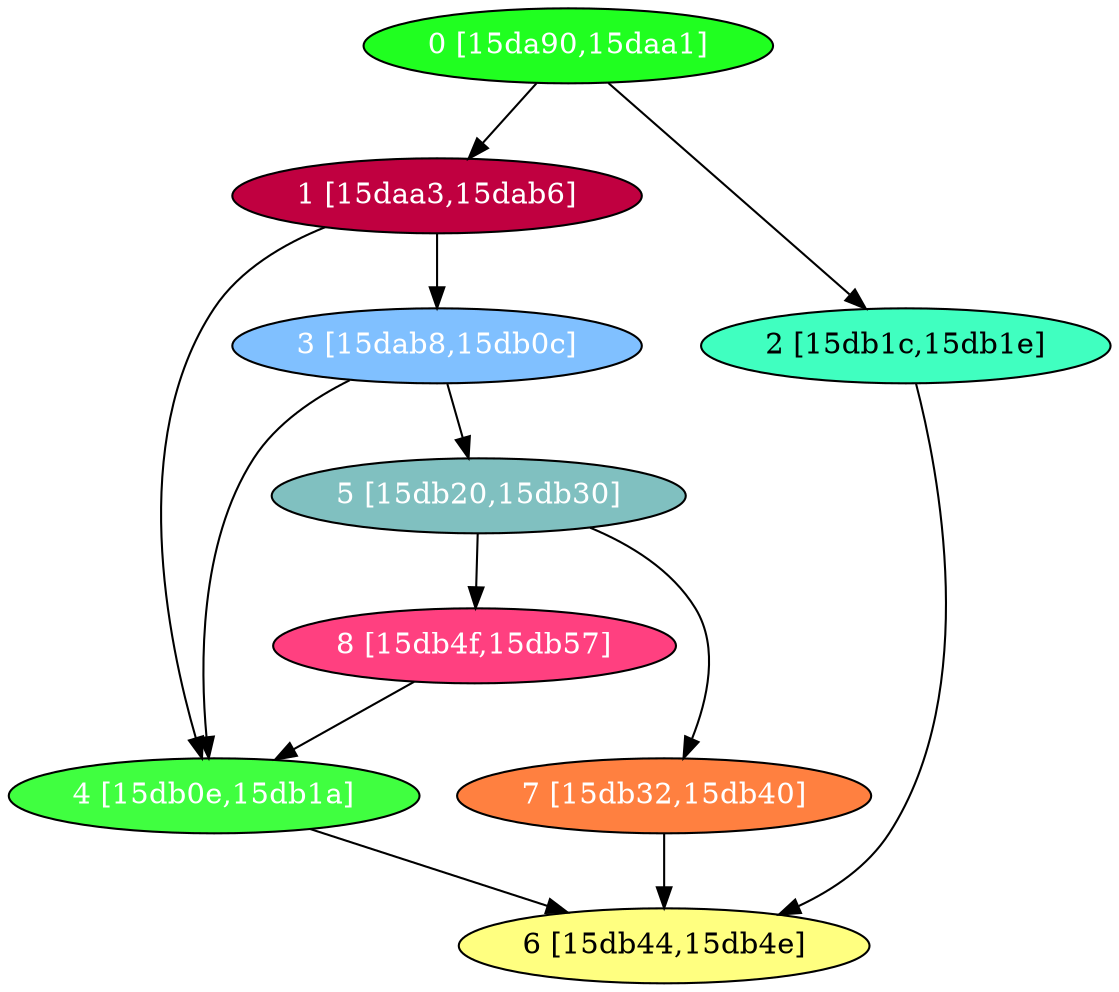 diGraph libnss3{
	libnss3_0  [style=filled fillcolor="#20FF20" fontcolor="#ffffff" shape=oval label="0 [15da90,15daa1]"]
	libnss3_1  [style=filled fillcolor="#C00040" fontcolor="#ffffff" shape=oval label="1 [15daa3,15dab6]"]
	libnss3_2  [style=filled fillcolor="#40FFC0" fontcolor="#000000" shape=oval label="2 [15db1c,15db1e]"]
	libnss3_3  [style=filled fillcolor="#80C0FF" fontcolor="#ffffff" shape=oval label="3 [15dab8,15db0c]"]
	libnss3_4  [style=filled fillcolor="#40FF40" fontcolor="#ffffff" shape=oval label="4 [15db0e,15db1a]"]
	libnss3_5  [style=filled fillcolor="#80C0C0" fontcolor="#ffffff" shape=oval label="5 [15db20,15db30]"]
	libnss3_6  [style=filled fillcolor="#FFFF80" fontcolor="#000000" shape=oval label="6 [15db44,15db4e]"]
	libnss3_7  [style=filled fillcolor="#FF8040" fontcolor="#ffffff" shape=oval label="7 [15db32,15db40]"]
	libnss3_8  [style=filled fillcolor="#FF4080" fontcolor="#ffffff" shape=oval label="8 [15db4f,15db57]"]

	libnss3_0 -> libnss3_1
	libnss3_0 -> libnss3_2
	libnss3_1 -> libnss3_3
	libnss3_1 -> libnss3_4
	libnss3_2 -> libnss3_6
	libnss3_3 -> libnss3_4
	libnss3_3 -> libnss3_5
	libnss3_4 -> libnss3_6
	libnss3_5 -> libnss3_7
	libnss3_5 -> libnss3_8
	libnss3_7 -> libnss3_6
	libnss3_8 -> libnss3_4
}